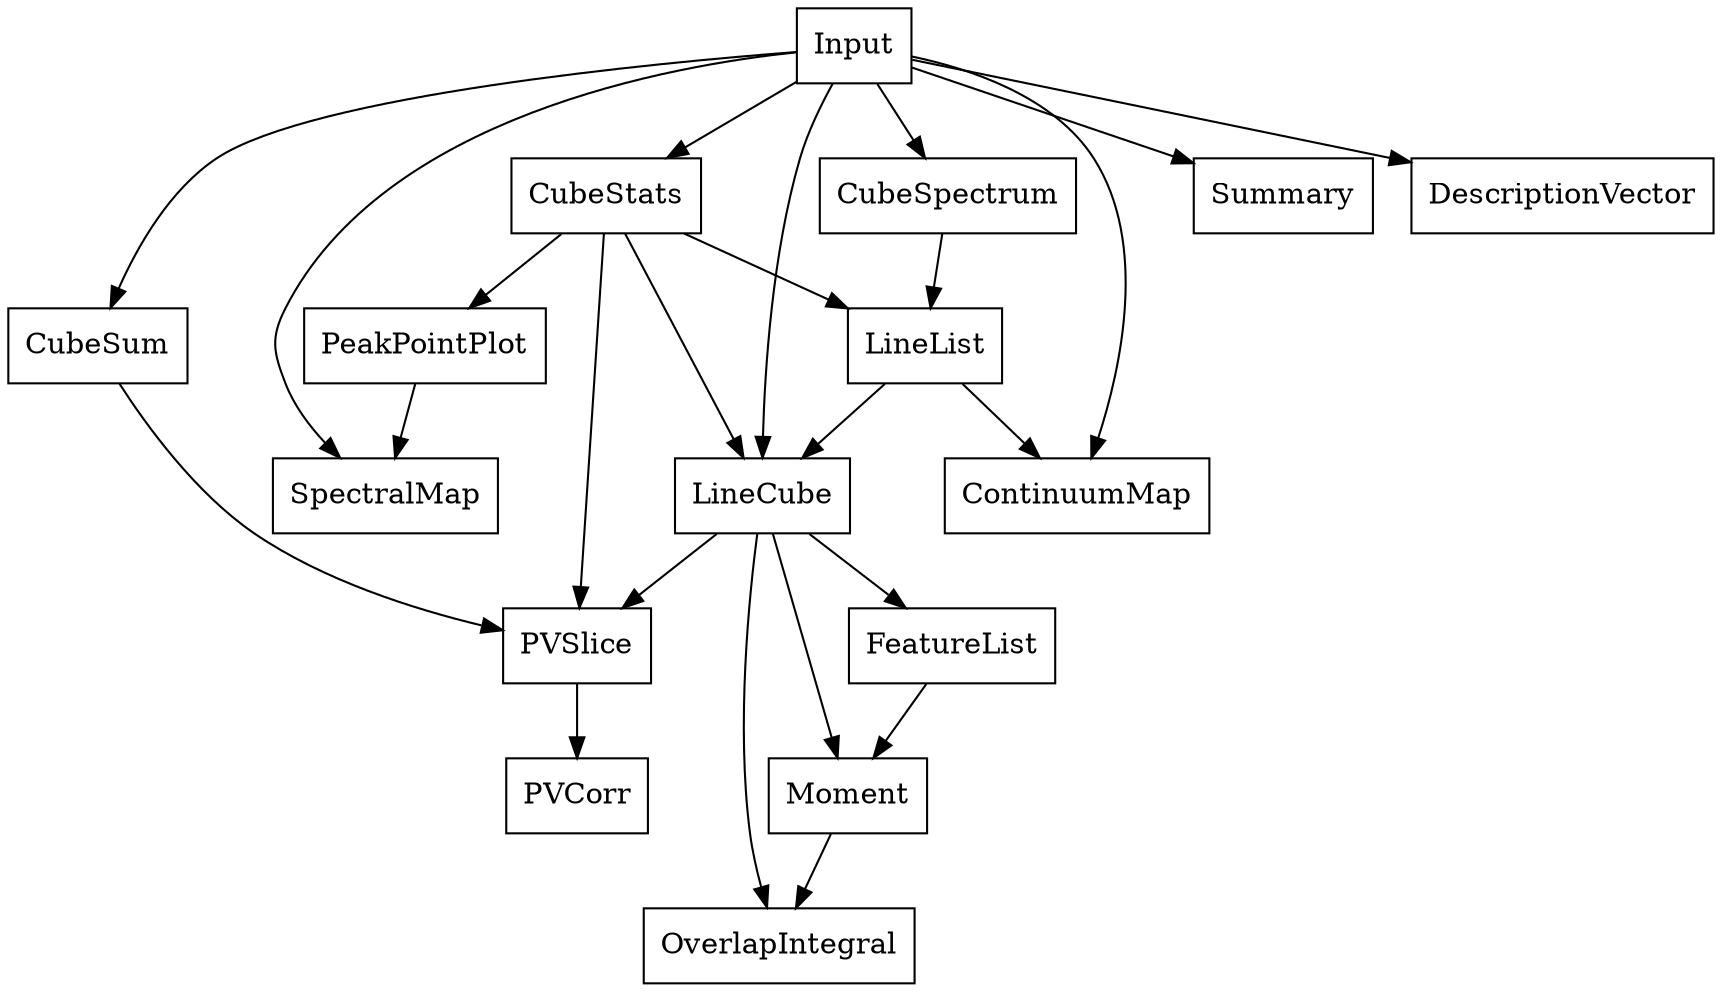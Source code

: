 digraph masterflow {
  Input [shape=box];
  CubeStats [shape=box];
  CubeSum [shape=box];
  Summary [shape=box];
  CubeSpectrum [shape=box];
  DescriptionVector [shape=box];
  PeakPointPlot [shape=box];
  SpectralMap [shape=box];
  LineList [shape=box];
  LineCube [shape=box];
  ContinuumMap [shape=box];
  PVSlice [shape=box];
  PVCorr [shape=box];
  FeatureList [shape=box];
  Moment [shape=box];
  OverlapIntegral [shape=box];
  Input -> CubeStats -> PeakPointPlot -> SpectralMap;
  Input -> CubeSum -> PVSlice -> PVCorr;
  Input -> SpectralMap;
  CubeStats -> PVSlice;
  CubeStats -> LineCube;
  Input -> CubeSpectrum -> LineList -> ContinuumMap;
  CubeStats -> LineList;
  Input -> ContinuumMap;
  Input -> LineCube;
  LineList -> LineCube;
  LineCube -> PVSlice;
  LineCube -> FeatureList -> Moment;
  LineCube -> Moment -> OverlapIntegral;
  LineCube -> OverlapIntegral;
  Input -> Summary;
  Input -> DescriptionVector;
}


